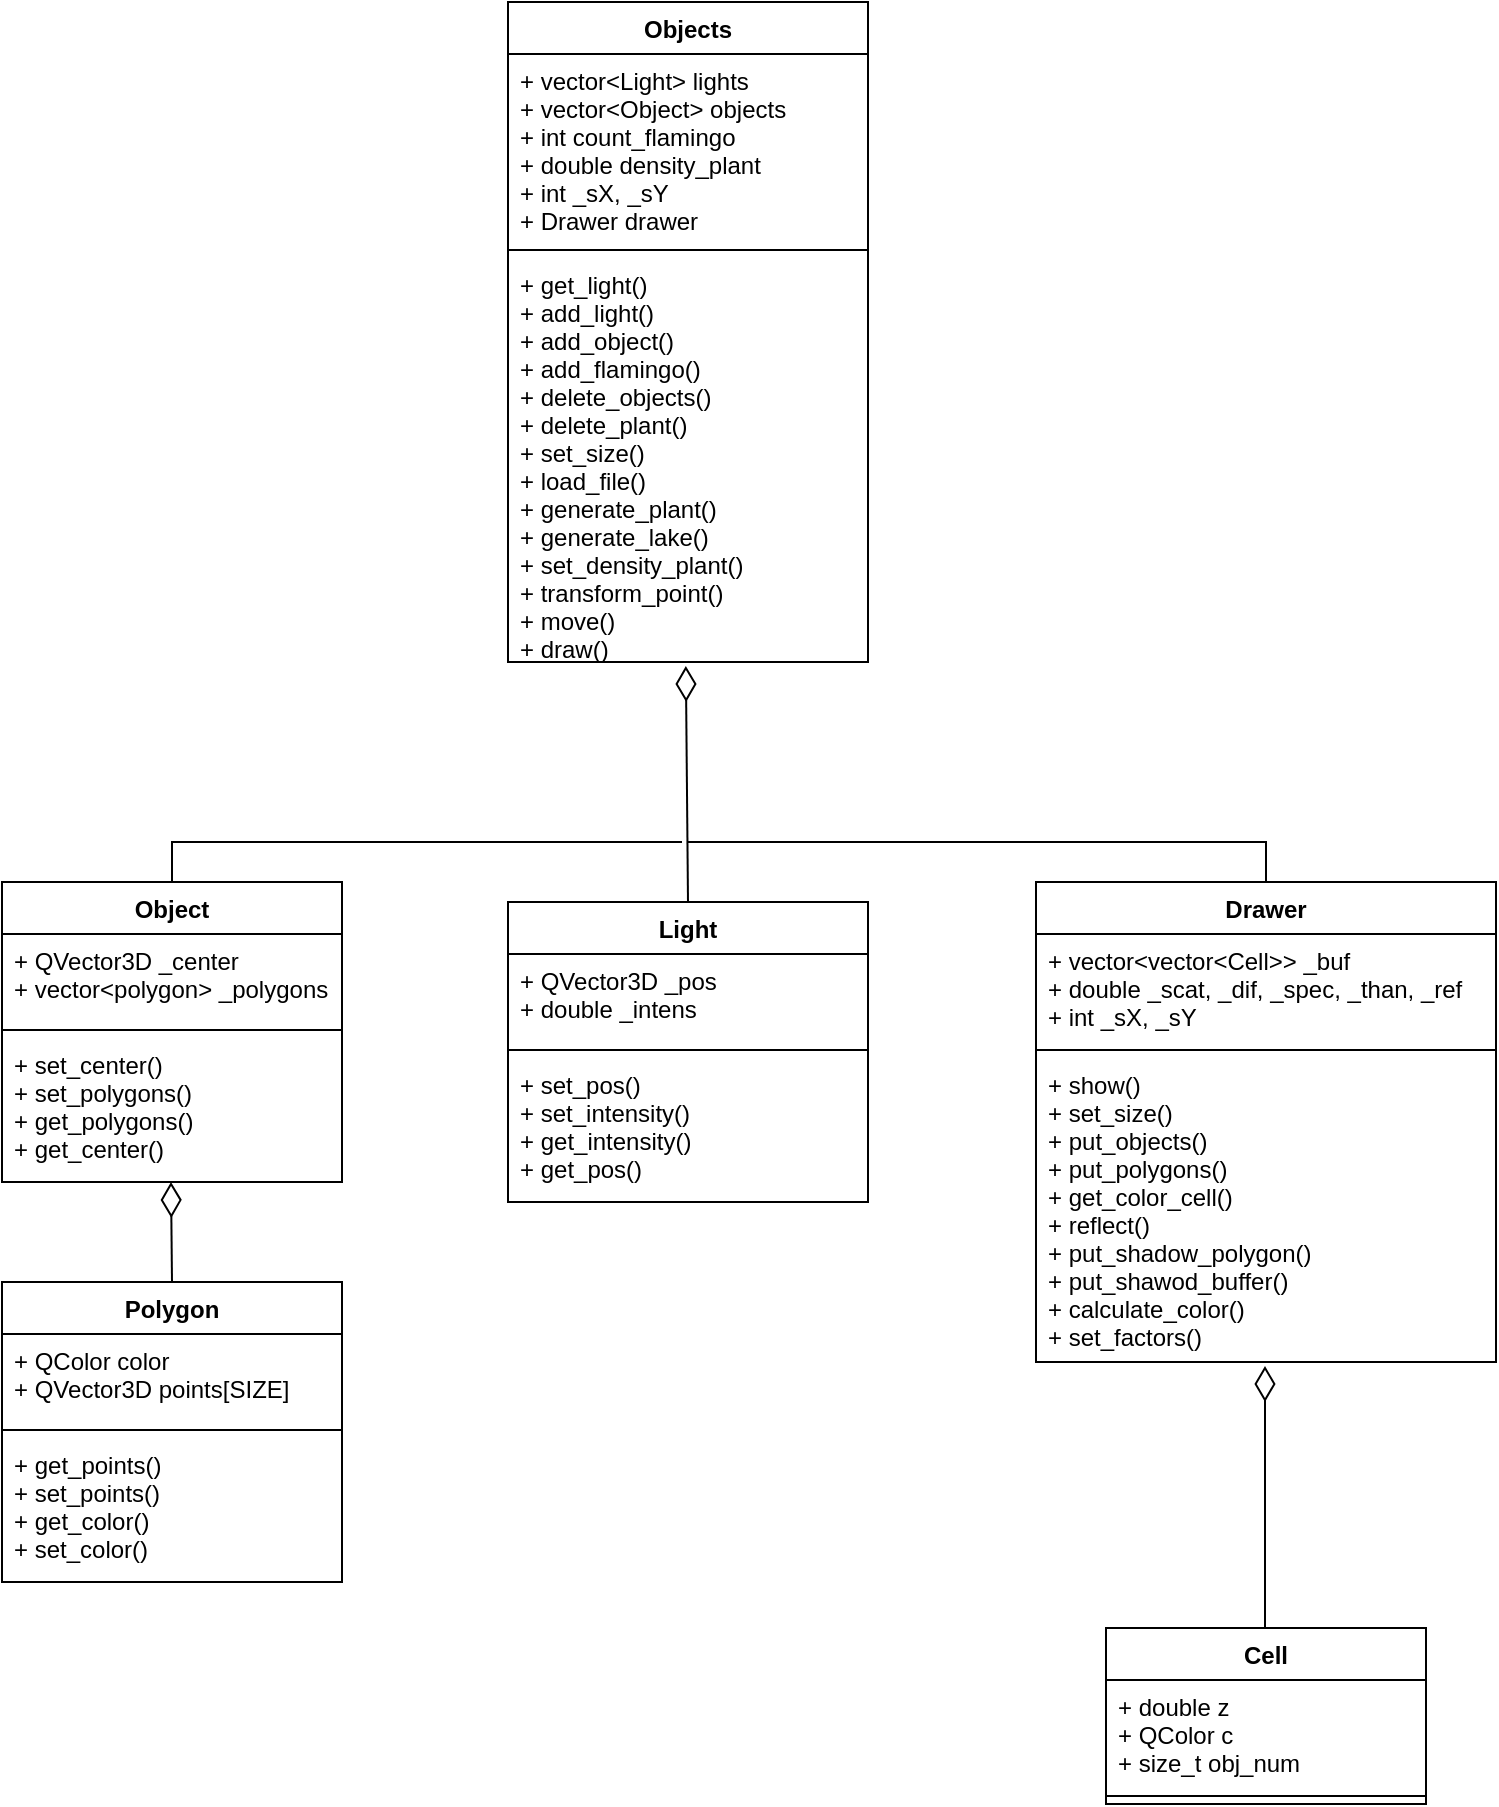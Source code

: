 <mxfile version="22.1.11" type="device">
  <diagram id="-7mZKOQ22xEz6syEgBB8" name="struct">
    <mxGraphModel dx="3274" dy="843" grid="1" gridSize="10" guides="1" tooltips="1" connect="1" arrows="1" fold="1" page="1" pageScale="1" pageWidth="827" pageHeight="1169" math="0" shadow="0">
      <root>
        <mxCell id="0" />
        <mxCell id="1" parent="0" />
        <mxCell id="yzWtEJO8YOi6KxAFIcSD-39" value="Light" style="swimlane;fontStyle=1;align=center;verticalAlign=top;childLayout=stackLayout;horizontal=1;startSize=26;horizontalStack=0;resizeParent=1;resizeParentMax=0;resizeLast=0;collapsible=1;marginBottom=0;" parent="1" vertex="1">
          <mxGeometry x="-837" y="730" width="180" height="150" as="geometry" />
        </mxCell>
        <mxCell id="yzWtEJO8YOi6KxAFIcSD-40" value="+ QVector3D _pos&#xa;+ double _intens" style="text;strokeColor=none;fillColor=none;align=left;verticalAlign=top;spacingLeft=4;spacingRight=4;overflow=hidden;rotatable=0;points=[[0,0.5],[1,0.5]];portConstraint=eastwest;" parent="yzWtEJO8YOi6KxAFIcSD-39" vertex="1">
          <mxGeometry y="26" width="180" height="44" as="geometry" />
        </mxCell>
        <mxCell id="yzWtEJO8YOi6KxAFIcSD-41" value="" style="line;strokeWidth=1;fillColor=none;align=left;verticalAlign=middle;spacingTop=-1;spacingLeft=3;spacingRight=3;rotatable=0;labelPosition=right;points=[];portConstraint=eastwest;strokeColor=inherit;" parent="yzWtEJO8YOi6KxAFIcSD-39" vertex="1">
          <mxGeometry y="70" width="180" height="8" as="geometry" />
        </mxCell>
        <mxCell id="yzWtEJO8YOi6KxAFIcSD-42" value="+ set_pos()&#xa;+ set_intensity()&#xa;+ get_intensity()&#xa;+ get_pos()" style="text;strokeColor=none;fillColor=none;align=left;verticalAlign=top;spacingLeft=4;spacingRight=4;overflow=hidden;rotatable=0;points=[[0,0.5],[1,0.5]];portConstraint=eastwest;" parent="yzWtEJO8YOi6KxAFIcSD-39" vertex="1">
          <mxGeometry y="78" width="180" height="72" as="geometry" />
        </mxCell>
        <mxCell id="YUVDI-e2CXwMJW44elGI-1" value="Polygon" style="swimlane;fontStyle=1;align=center;verticalAlign=top;childLayout=stackLayout;horizontal=1;startSize=26;horizontalStack=0;resizeParent=1;resizeParentMax=0;resizeLast=0;collapsible=1;marginBottom=0;" vertex="1" parent="1">
          <mxGeometry x="-1090" y="920" width="170" height="150" as="geometry" />
        </mxCell>
        <mxCell id="YUVDI-e2CXwMJW44elGI-2" value="+ QColor color&#xa;+ QVector3D points[SIZE]" style="text;strokeColor=none;fillColor=none;align=left;verticalAlign=top;spacingLeft=4;spacingRight=4;overflow=hidden;rotatable=0;points=[[0,0.5],[1,0.5]];portConstraint=eastwest;" vertex="1" parent="YUVDI-e2CXwMJW44elGI-1">
          <mxGeometry y="26" width="170" height="44" as="geometry" />
        </mxCell>
        <mxCell id="YUVDI-e2CXwMJW44elGI-3" value="" style="line;strokeWidth=1;fillColor=none;align=left;verticalAlign=middle;spacingTop=-1;spacingLeft=3;spacingRight=3;rotatable=0;labelPosition=right;points=[];portConstraint=eastwest;strokeColor=inherit;" vertex="1" parent="YUVDI-e2CXwMJW44elGI-1">
          <mxGeometry y="70" width="170" height="8" as="geometry" />
        </mxCell>
        <mxCell id="YUVDI-e2CXwMJW44elGI-4" value="+ get_points()&#xa;+ set_points()&#xa;+ get_color()&#xa;+ set_color()" style="text;strokeColor=none;fillColor=none;align=left;verticalAlign=top;spacingLeft=4;spacingRight=4;overflow=hidden;rotatable=0;points=[[0,0.5],[1,0.5]];portConstraint=eastwest;" vertex="1" parent="YUVDI-e2CXwMJW44elGI-1">
          <mxGeometry y="78" width="170" height="72" as="geometry" />
        </mxCell>
        <mxCell id="YUVDI-e2CXwMJW44elGI-5" value="Object" style="swimlane;fontStyle=1;align=center;verticalAlign=top;childLayout=stackLayout;horizontal=1;startSize=26;horizontalStack=0;resizeParent=1;resizeParentMax=0;resizeLast=0;collapsible=1;marginBottom=0;" vertex="1" parent="1">
          <mxGeometry x="-1090" y="720" width="170" height="150" as="geometry" />
        </mxCell>
        <mxCell id="YUVDI-e2CXwMJW44elGI-6" value="+ QVector3D _center&#xa;+ vector&lt;polygon&gt; _polygons" style="text;strokeColor=none;fillColor=none;align=left;verticalAlign=top;spacingLeft=4;spacingRight=4;overflow=hidden;rotatable=0;points=[[0,0.5],[1,0.5]];portConstraint=eastwest;" vertex="1" parent="YUVDI-e2CXwMJW44elGI-5">
          <mxGeometry y="26" width="170" height="44" as="geometry" />
        </mxCell>
        <mxCell id="YUVDI-e2CXwMJW44elGI-7" value="" style="line;strokeWidth=1;fillColor=none;align=left;verticalAlign=middle;spacingTop=-1;spacingLeft=3;spacingRight=3;rotatable=0;labelPosition=right;points=[];portConstraint=eastwest;strokeColor=inherit;" vertex="1" parent="YUVDI-e2CXwMJW44elGI-5">
          <mxGeometry y="70" width="170" height="8" as="geometry" />
        </mxCell>
        <mxCell id="YUVDI-e2CXwMJW44elGI-8" value="+ set_center()&#xa;+ set_polygons()&#xa;+ get_polygons()&#xa;+ get_center()" style="text;strokeColor=none;fillColor=none;align=left;verticalAlign=top;spacingLeft=4;spacingRight=4;overflow=hidden;rotatable=0;points=[[0,0.5],[1,0.5]];portConstraint=eastwest;" vertex="1" parent="YUVDI-e2CXwMJW44elGI-5">
          <mxGeometry y="78" width="170" height="72" as="geometry" />
        </mxCell>
        <mxCell id="YUVDI-e2CXwMJW44elGI-9" value="Objects" style="swimlane;fontStyle=1;align=center;verticalAlign=top;childLayout=stackLayout;horizontal=1;startSize=26;horizontalStack=0;resizeParent=1;resizeParentMax=0;resizeLast=0;collapsible=1;marginBottom=0;" vertex="1" parent="1">
          <mxGeometry x="-837" y="280" width="180" height="330" as="geometry" />
        </mxCell>
        <mxCell id="YUVDI-e2CXwMJW44elGI-10" value="+ vector&lt;Light&gt; lights&#xa;+ vector&lt;Object&gt; objects&#xa;+ int count_flamingo&#xa;+ double density_plant&#xa;+ int _sX, _sY&#xa;+ Drawer drawer" style="text;strokeColor=none;fillColor=none;align=left;verticalAlign=top;spacingLeft=4;spacingRight=4;overflow=hidden;rotatable=0;points=[[0,0.5],[1,0.5]];portConstraint=eastwest;" vertex="1" parent="YUVDI-e2CXwMJW44elGI-9">
          <mxGeometry y="26" width="180" height="94" as="geometry" />
        </mxCell>
        <mxCell id="YUVDI-e2CXwMJW44elGI-11" value="" style="line;strokeWidth=1;fillColor=none;align=left;verticalAlign=middle;spacingTop=-1;spacingLeft=3;spacingRight=3;rotatable=0;labelPosition=right;points=[];portConstraint=eastwest;strokeColor=inherit;" vertex="1" parent="YUVDI-e2CXwMJW44elGI-9">
          <mxGeometry y="120" width="180" height="8" as="geometry" />
        </mxCell>
        <mxCell id="YUVDI-e2CXwMJW44elGI-12" value="+ get_light()&#xa;+ add_light()&#xa;+ add_object()&#xa;+ add_flamingo()&#xa;+ delete_objects()&#xa;+ delete_plant()&#xa;+ set_size()&#xa;+ load_file()&#xa;+ generate_plant()&#xa;+ generate_lake()&#xa;+ set_density_plant()&#xa;+ transform_point()&#xa;+ move()&#xa;+ draw()" style="text;strokeColor=none;fillColor=none;align=left;verticalAlign=top;spacingLeft=4;spacingRight=4;overflow=hidden;rotatable=0;points=[[0,0.5],[1,0.5]];portConstraint=eastwest;" vertex="1" parent="YUVDI-e2CXwMJW44elGI-9">
          <mxGeometry y="128" width="180" height="202" as="geometry" />
        </mxCell>
        <mxCell id="YUVDI-e2CXwMJW44elGI-13" value="Drawer" style="swimlane;fontStyle=1;align=center;verticalAlign=top;childLayout=stackLayout;horizontal=1;startSize=26;horizontalStack=0;resizeParent=1;resizeParentMax=0;resizeLast=0;collapsible=1;marginBottom=0;" vertex="1" parent="1">
          <mxGeometry x="-573" y="720" width="230" height="240" as="geometry" />
        </mxCell>
        <mxCell id="YUVDI-e2CXwMJW44elGI-14" value="+ vector&lt;vector&lt;Cell&gt;&gt; _buf&#xa;+ double _scat, _dif, _spec, _than, _ref&#xa;+ int _sX, _sY" style="text;strokeColor=none;fillColor=none;align=left;verticalAlign=top;spacingLeft=4;spacingRight=4;overflow=hidden;rotatable=0;points=[[0,0.5],[1,0.5]];portConstraint=eastwest;" vertex="1" parent="YUVDI-e2CXwMJW44elGI-13">
          <mxGeometry y="26" width="230" height="54" as="geometry" />
        </mxCell>
        <mxCell id="YUVDI-e2CXwMJW44elGI-15" value="" style="line;strokeWidth=1;fillColor=none;align=left;verticalAlign=middle;spacingTop=-1;spacingLeft=3;spacingRight=3;rotatable=0;labelPosition=right;points=[];portConstraint=eastwest;strokeColor=inherit;" vertex="1" parent="YUVDI-e2CXwMJW44elGI-13">
          <mxGeometry y="80" width="230" height="8" as="geometry" />
        </mxCell>
        <mxCell id="YUVDI-e2CXwMJW44elGI-16" value="+ show()&#xa;+ set_size()&#xa;+ put_objects()&#xa;+ put_polygons()&#xa;+ get_color_cell()&#xa;+ reflect()&#xa;+ put_shadow_polygon()&#xa;+ put_shawod_buffer()&#xa;+ calculate_color()&#xa;+ set_factors()" style="text;strokeColor=none;fillColor=none;align=left;verticalAlign=top;spacingLeft=4;spacingRight=4;overflow=hidden;rotatable=0;points=[[0,0.5],[1,0.5]];portConstraint=eastwest;" vertex="1" parent="YUVDI-e2CXwMJW44elGI-13">
          <mxGeometry y="88" width="230" height="152" as="geometry" />
        </mxCell>
        <mxCell id="YUVDI-e2CXwMJW44elGI-20" value="Cell" style="swimlane;fontStyle=1;align=center;verticalAlign=top;childLayout=stackLayout;horizontal=1;startSize=26;horizontalStack=0;resizeParent=1;resizeParentMax=0;resizeLast=0;collapsible=1;marginBottom=0;" vertex="1" parent="1">
          <mxGeometry x="-538" y="1093" width="160" height="88" as="geometry" />
        </mxCell>
        <mxCell id="YUVDI-e2CXwMJW44elGI-21" value="+ double z&#xa;+ QColor c&#xa;+ size_t obj_num" style="text;strokeColor=none;fillColor=none;align=left;verticalAlign=top;spacingLeft=4;spacingRight=4;overflow=hidden;rotatable=0;points=[[0,0.5],[1,0.5]];portConstraint=eastwest;" vertex="1" parent="YUVDI-e2CXwMJW44elGI-20">
          <mxGeometry y="26" width="160" height="54" as="geometry" />
        </mxCell>
        <mxCell id="YUVDI-e2CXwMJW44elGI-22" value="" style="line;strokeWidth=1;fillColor=none;align=left;verticalAlign=middle;spacingTop=-1;spacingLeft=3;spacingRight=3;rotatable=0;labelPosition=right;points=[];portConstraint=eastwest;strokeColor=inherit;" vertex="1" parent="YUVDI-e2CXwMJW44elGI-20">
          <mxGeometry y="80" width="160" height="8" as="geometry" />
        </mxCell>
        <mxCell id="YUVDI-e2CXwMJW44elGI-24" style="rounded=0;jumpSize=8;orthogonalLoop=1;jettySize=auto;html=1;endArrow=diamondThin;endFill=0;startSize=8;endSize=15;exitX=0.5;exitY=0;exitDx=0;exitDy=0;entryX=0.494;entryY=1.01;entryDx=0;entryDy=0;entryPerimeter=0;" edge="1" parent="1" source="yzWtEJO8YOi6KxAFIcSD-39" target="YUVDI-e2CXwMJW44elGI-12">
          <mxGeometry relative="1" as="geometry">
            <mxPoint x="-755.5" y="801.02" as="sourcePoint" />
            <mxPoint x="-755.5" y="669.996" as="targetPoint" />
          </mxGeometry>
        </mxCell>
        <mxCell id="YUVDI-e2CXwMJW44elGI-25" style="rounded=0;jumpSize=8;orthogonalLoop=1;jettySize=auto;html=1;endArrow=diamondThin;endFill=0;startSize=8;endSize=15;exitX=0.5;exitY=0;exitDx=0;exitDy=0;entryX=0.5;entryY=1.013;entryDx=0;entryDy=0;entryPerimeter=0;" edge="1" parent="1">
          <mxGeometry relative="1" as="geometry">
            <mxPoint x="-458.5" y="1093" as="sourcePoint" />
            <mxPoint x="-458.5" y="962" as="targetPoint" />
          </mxGeometry>
        </mxCell>
        <mxCell id="YUVDI-e2CXwMJW44elGI-26" value="" style="endArrow=none;html=1;rounded=0;exitX=0.5;exitY=0;exitDx=0;exitDy=0;" edge="1" parent="1" source="YUVDI-e2CXwMJW44elGI-13">
          <mxGeometry width="50" height="50" relative="1" as="geometry">
            <mxPoint x="-460" y="610" as="sourcePoint" />
            <mxPoint x="-747" y="700" as="targetPoint" />
            <Array as="points">
              <mxPoint x="-458" y="700" />
            </Array>
          </mxGeometry>
        </mxCell>
        <mxCell id="YUVDI-e2CXwMJW44elGI-27" style="rounded=0;jumpSize=8;orthogonalLoop=1;jettySize=auto;html=1;endArrow=diamondThin;endFill=0;startSize=8;endSize=15;exitX=0.5;exitY=0;exitDx=0;exitDy=0;entryX=0.5;entryY=1.013;entryDx=0;entryDy=0;entryPerimeter=0;" edge="1" parent="1" source="YUVDI-e2CXwMJW44elGI-1">
          <mxGeometry relative="1" as="geometry">
            <mxPoint x="-1005.5" y="1001" as="sourcePoint" />
            <mxPoint x="-1005.5" y="870" as="targetPoint" />
          </mxGeometry>
        </mxCell>
        <mxCell id="YUVDI-e2CXwMJW44elGI-28" value="" style="endArrow=none;html=1;rounded=0;entryX=0.5;entryY=0;entryDx=0;entryDy=0;" edge="1" parent="1" target="YUVDI-e2CXwMJW44elGI-5">
          <mxGeometry width="50" height="50" relative="1" as="geometry">
            <mxPoint x="-750" y="700" as="sourcePoint" />
            <mxPoint x="-737" y="710" as="targetPoint" />
            <Array as="points">
              <mxPoint x="-1005" y="700" />
            </Array>
          </mxGeometry>
        </mxCell>
      </root>
    </mxGraphModel>
  </diagram>
</mxfile>
